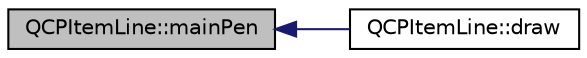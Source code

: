 digraph "QCPItemLine::mainPen"
{
  edge [fontname="Helvetica",fontsize="10",labelfontname="Helvetica",labelfontsize="10"];
  node [fontname="Helvetica",fontsize="10",shape=record];
  rankdir="LR";
  Node33 [label="QCPItemLine::mainPen",height=0.2,width=0.4,color="black", fillcolor="grey75", style="filled", fontcolor="black"];
  Node33 -> Node34 [dir="back",color="midnightblue",fontsize="10",style="solid",fontname="Helvetica"];
  Node34 [label="QCPItemLine::draw",height=0.2,width=0.4,color="black", fillcolor="white", style="filled",URL="$dd/d8c/class_q_c_p_item_line.html#a1fc045dd33919f8006df0692aeb0e84a"];
}
